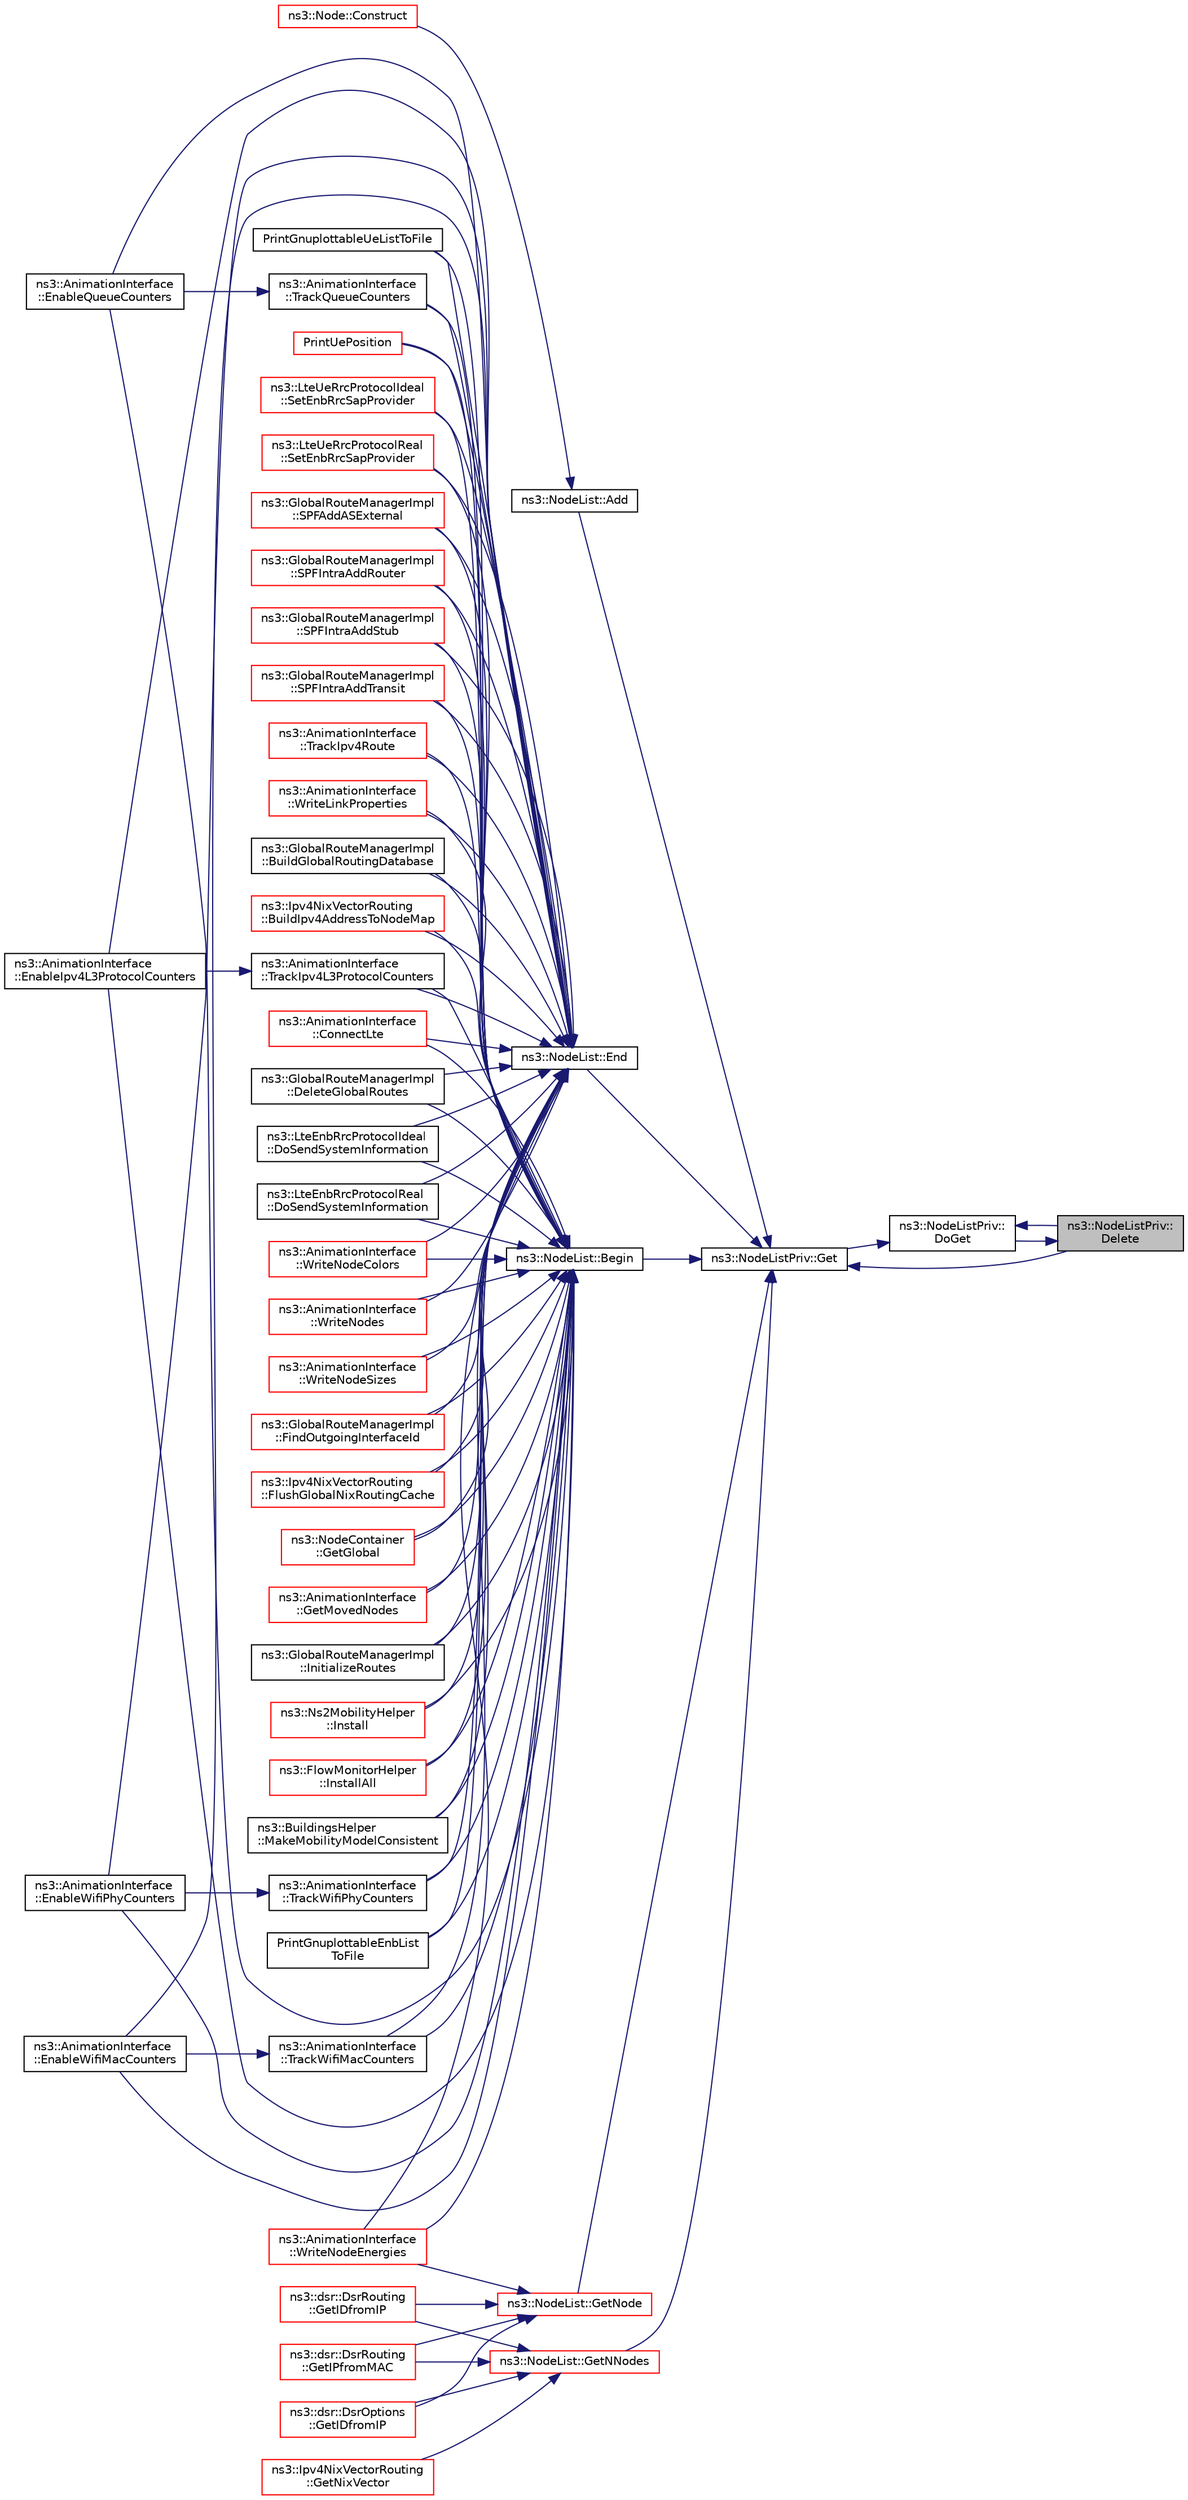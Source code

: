 digraph "ns3::NodeListPriv::Delete"
{
 // LATEX_PDF_SIZE
  edge [fontname="Helvetica",fontsize="10",labelfontname="Helvetica",labelfontsize="10"];
  node [fontname="Helvetica",fontsize="10",shape=record];
  rankdir="RL";
  Node1 [label="ns3::NodeListPriv::\lDelete",height=0.2,width=0.4,color="black", fillcolor="grey75", style="filled", fontcolor="black",tooltip="Delete the nodes list object."];
  Node1 -> Node2 [dir="back",color="midnightblue",fontsize="10",style="solid",fontname="Helvetica"];
  Node2 [label="ns3::NodeListPriv::\lDoGet",height=0.2,width=0.4,color="black", fillcolor="white", style="filled",URL="$classns3_1_1_node_list_priv.html#a6f0222de939567a488905f1c6876c4ca",tooltip="Get the node list object."];
  Node2 -> Node1 [dir="back",color="midnightblue",fontsize="10",style="solid",fontname="Helvetica"];
  Node2 -> Node3 [dir="back",color="midnightblue",fontsize="10",style="solid",fontname="Helvetica"];
  Node3 [label="ns3::NodeListPriv::Get",height=0.2,width=0.4,color="black", fillcolor="white", style="filled",URL="$classns3_1_1_node_list_priv.html#a746ce1482b3c1cf31d5a50cd55cffa92",tooltip="Get the node list object."];
  Node3 -> Node4 [dir="back",color="midnightblue",fontsize="10",style="solid",fontname="Helvetica"];
  Node4 [label="ns3::NodeList::Add",height=0.2,width=0.4,color="black", fillcolor="white", style="filled",URL="$classns3_1_1_node_list.html#a92f9b44065e4f643bf8071a30ccddff6",tooltip=" "];
  Node4 -> Node5 [dir="back",color="midnightblue",fontsize="10",style="solid",fontname="Helvetica"];
  Node5 [label="ns3::Node::Construct",height=0.2,width=0.4,color="red", fillcolor="white", style="filled",URL="$classns3_1_1_node.html#a42d5825649aeb147d7e5e49067b4bcb7",tooltip="Finish node's construction by setting the correct node ID."];
  Node3 -> Node7 [dir="back",color="midnightblue",fontsize="10",style="solid",fontname="Helvetica"];
  Node7 [label="ns3::NodeList::Begin",height=0.2,width=0.4,color="black", fillcolor="white", style="filled",URL="$classns3_1_1_node_list.html#a93d2211831f5cb71d1dbb721e2721d7f",tooltip=" "];
  Node7 -> Node8 [dir="back",color="midnightblue",fontsize="10",style="solid",fontname="Helvetica"];
  Node8 [label="ns3::GlobalRouteManagerImpl\l::BuildGlobalRoutingDatabase",height=0.2,width=0.4,color="black", fillcolor="white", style="filled",URL="$classns3_1_1_global_route_manager_impl.html#a4354ed5c5b4b26f9593991e9254a1370",tooltip="Build the routing database by gathering Link State Advertisements from each node exporting a GlobalRo..."];
  Node7 -> Node9 [dir="back",color="midnightblue",fontsize="10",style="solid",fontname="Helvetica"];
  Node9 [label="ns3::Ipv4NixVectorRouting\l::BuildIpv4AddressToNodeMap",height=0.2,width=0.4,color="red", fillcolor="white", style="filled",URL="$classns3_1_1_ipv4_nix_vector_routing.html#a8cee6133e1bc41267715f27b2d9d2475",tooltip="Build map from IPv4 Address to Node for faster lookup."];
  Node7 -> Node13 [dir="back",color="midnightblue",fontsize="10",style="solid",fontname="Helvetica"];
  Node13 [label="ns3::AnimationInterface\l::ConnectLte",height=0.2,width=0.4,color="red", fillcolor="white", style="filled",URL="$classns3_1_1_animation_interface.html#a921e35bb00b2d0032dde4147bd2a200e",tooltip="Connect LTE function."];
  Node7 -> Node17 [dir="back",color="midnightblue",fontsize="10",style="solid",fontname="Helvetica"];
  Node17 [label="ns3::GlobalRouteManagerImpl\l::DeleteGlobalRoutes",height=0.2,width=0.4,color="black", fillcolor="white", style="filled",URL="$classns3_1_1_global_route_manager_impl.html#a74aa2a4b5dc2015b6424cb307fcc2d1a",tooltip="Delete all static routes on all nodes that have a GlobalRouterInterface."];
  Node7 -> Node18 [dir="back",color="midnightblue",fontsize="10",style="solid",fontname="Helvetica"];
  Node18 [label="ns3::LteEnbRrcProtocolIdeal\l::DoSendSystemInformation",height=0.2,width=0.4,color="black", fillcolor="white", style="filled",URL="$classns3_1_1_lte_enb_rrc_protocol_ideal.html#a46e1c3004f1a8b3df93c838e3974d4ec",tooltip="Send system information function."];
  Node7 -> Node19 [dir="back",color="midnightblue",fontsize="10",style="solid",fontname="Helvetica"];
  Node19 [label="ns3::LteEnbRrcProtocolReal\l::DoSendSystemInformation",height=0.2,width=0.4,color="black", fillcolor="white", style="filled",URL="$classns3_1_1_lte_enb_rrc_protocol_real.html#a8f397a3745a238769b363f680773fc9d",tooltip="Send system information function."];
  Node7 -> Node20 [dir="back",color="midnightblue",fontsize="10",style="solid",fontname="Helvetica"];
  Node20 [label="ns3::AnimationInterface\l::EnableIpv4L3ProtocolCounters",height=0.2,width=0.4,color="black", fillcolor="white", style="filled",URL="$classns3_1_1_animation_interface.html#a4c348971ef3ec69828cf81ecb6dea2c4",tooltip="Enable tracking of Ipv4 L3 Protocol Counters such as Tx, Rx, Drop."];
  Node7 -> Node21 [dir="back",color="midnightblue",fontsize="10",style="solid",fontname="Helvetica"];
  Node21 [label="ns3::AnimationInterface\l::EnableQueueCounters",height=0.2,width=0.4,color="black", fillcolor="white", style="filled",URL="$classns3_1_1_animation_interface.html#ae521d5b7b73a3dbc990d8660a2f978a9",tooltip="Enable tracking of Queue Counters such as Enqueue, Dequeue, Queue Drops."];
  Node7 -> Node22 [dir="back",color="midnightblue",fontsize="10",style="solid",fontname="Helvetica"];
  Node22 [label="ns3::AnimationInterface\l::EnableWifiMacCounters",height=0.2,width=0.4,color="black", fillcolor="white", style="filled",URL="$classns3_1_1_animation_interface.html#aa3c65722df896f7ebd0543bbe8d8be4b",tooltip="Enable tracking of Wifi Mac Counters such as Tx, TxDrop, Rx, RxDrop."];
  Node7 -> Node23 [dir="back",color="midnightblue",fontsize="10",style="solid",fontname="Helvetica"];
  Node23 [label="ns3::AnimationInterface\l::EnableWifiPhyCounters",height=0.2,width=0.4,color="black", fillcolor="white", style="filled",URL="$classns3_1_1_animation_interface.html#a9e0e3d4c754d00f9f2030a35a664ee26",tooltip="Enable tracking of Wifi Phy Counters such as TxDrop, RxDrop."];
  Node7 -> Node24 [dir="back",color="midnightblue",fontsize="10",style="solid",fontname="Helvetica"];
  Node24 [label="ns3::GlobalRouteManagerImpl\l::FindOutgoingInterfaceId",height=0.2,width=0.4,color="red", fillcolor="white", style="filled",URL="$classns3_1_1_global_route_manager_impl.html#a55b3c7bf042d95de52cf56cc6699dc9a",tooltip="Return the interface number corresponding to a given IP address and mask."];
  Node7 -> Node32 [dir="back",color="midnightblue",fontsize="10",style="solid",fontname="Helvetica"];
  Node32 [label="ns3::Ipv4NixVectorRouting\l::FlushGlobalNixRoutingCache",height=0.2,width=0.4,color="red", fillcolor="white", style="filled",URL="$classns3_1_1_ipv4_nix_vector_routing.html#a832edb1dbebc7b9e957e0211884ca1f7",tooltip="Called when run-time link topology change occurs which iterates through the node list and flushes any..."];
  Node7 -> Node38 [dir="back",color="midnightblue",fontsize="10",style="solid",fontname="Helvetica"];
  Node38 [label="ns3::NodeContainer\l::GetGlobal",height=0.2,width=0.4,color="red", fillcolor="white", style="filled",URL="$classns3_1_1_node_container.html#a687e8f9ceb74d0ce3b06591c9f44c9ed",tooltip="Create a NodeContainer that contains a list of all nodes created through NodeContainer::Create() and ..."];
  Node7 -> Node107 [dir="back",color="midnightblue",fontsize="10",style="solid",fontname="Helvetica"];
  Node107 [label="ns3::AnimationInterface\l::GetMovedNodes",height=0.2,width=0.4,color="red", fillcolor="white", style="filled",URL="$classns3_1_1_animation_interface.html#a8300c09c59cb4030840a9b1dc683cdc3",tooltip="Get moved nodes function."];
  Node7 -> Node29 [dir="back",color="midnightblue",fontsize="10",style="solid",fontname="Helvetica"];
  Node29 [label="ns3::GlobalRouteManagerImpl\l::InitializeRoutes",height=0.2,width=0.4,color="black", fillcolor="white", style="filled",URL="$classns3_1_1_global_route_manager_impl.html#a25f57b2c41927c1a3f0bbba596accb6b",tooltip="Compute routes using a Dijkstra SPF computation and populate per-node forwarding tables."];
  Node7 -> Node109 [dir="back",color="midnightblue",fontsize="10",style="solid",fontname="Helvetica"];
  Node109 [label="ns3::Ns2MobilityHelper\l::Install",height=0.2,width=0.4,color="red", fillcolor="white", style="filled",URL="$classns3_1_1_ns2_mobility_helper.html#abc85feeb736f55564fa629fee1e873e5",tooltip="Read the ns2 trace file and configure the movement patterns of all nodes contained in the global ns3:..."];
  Node7 -> Node112 [dir="back",color="midnightblue",fontsize="10",style="solid",fontname="Helvetica"];
  Node112 [label="ns3::FlowMonitorHelper\l::InstallAll",height=0.2,width=0.4,color="red", fillcolor="white", style="filled",URL="$classns3_1_1_flow_monitor_helper.html#a722b383a10c5a959576f3bfee8d4374f",tooltip="Enable flow monitoring on all nodes."];
  Node7 -> Node115 [dir="back",color="midnightblue",fontsize="10",style="solid",fontname="Helvetica"];
  Node115 [label="ns3::BuildingsHelper\l::MakeMobilityModelConsistent",height=0.2,width=0.4,color="black", fillcolor="white", style="filled",URL="$classns3_1_1_buildings_helper.html#a1ba0e6a41145c830b79105bef420b883",tooltip="This method goes through the whole NodeList and, for each node in the list, calls BuildingsHelper::Ma..."];
  Node7 -> Node116 [dir="back",color="midnightblue",fontsize="10",style="solid",fontname="Helvetica"];
  Node116 [label="PrintGnuplottableEnbList\lToFile",height=0.2,width=0.4,color="black", fillcolor="white", style="filled",URL="$lena-distributed-ffr_8cc.html#a7e3aa5272ba032faa7717e0f3ba2f73d",tooltip=" "];
  Node7 -> Node117 [dir="back",color="midnightblue",fontsize="10",style="solid",fontname="Helvetica"];
  Node117 [label="PrintGnuplottableUeListToFile",height=0.2,width=0.4,color="black", fillcolor="white", style="filled",URL="$lena-distributed-ffr_8cc.html#ad818a3dd4c090b8ecaba926e5272c409",tooltip=" "];
  Node7 -> Node118 [dir="back",color="midnightblue",fontsize="10",style="solid",fontname="Helvetica"];
  Node118 [label="PrintUePosition",height=0.2,width=0.4,color="red", fillcolor="white", style="filled",URL="$lena-radio-link-failure_8cc.html#ab10f5bc1655637684b6f563b3b2bb5e9",tooltip=" "];
  Node7 -> Node120 [dir="back",color="midnightblue",fontsize="10",style="solid",fontname="Helvetica"];
  Node120 [label="ns3::LteUeRrcProtocolIdeal\l::SetEnbRrcSapProvider",height=0.2,width=0.4,color="red", fillcolor="white", style="filled",URL="$classns3_1_1_lte_ue_rrc_protocol_ideal.html#a86373f892a016ce3ea48859450e5bdd9",tooltip="Set ENB RRC SAP provider."];
  Node7 -> Node124 [dir="back",color="midnightblue",fontsize="10",style="solid",fontname="Helvetica"];
  Node124 [label="ns3::LteUeRrcProtocolReal\l::SetEnbRrcSapProvider",height=0.2,width=0.4,color="red", fillcolor="white", style="filled",URL="$classns3_1_1_lte_ue_rrc_protocol_real.html#a332253a9f192cd34ed5e8840ce84e474",tooltip="Set ENB RRC SAP provider."];
  Node7 -> Node129 [dir="back",color="midnightblue",fontsize="10",style="solid",fontname="Helvetica"];
  Node129 [label="ns3::GlobalRouteManagerImpl\l::SPFAddASExternal",height=0.2,width=0.4,color="red", fillcolor="white", style="filled",URL="$classns3_1_1_global_route_manager_impl.html#a0ccd93a5b90948571d2b762d4219c65d",tooltip="Add an external route to the routing tables."];
  Node7 -> Node131 [dir="back",color="midnightblue",fontsize="10",style="solid",fontname="Helvetica"];
  Node131 [label="ns3::GlobalRouteManagerImpl\l::SPFIntraAddRouter",height=0.2,width=0.4,color="red", fillcolor="white", style="filled",URL="$classns3_1_1_global_route_manager_impl.html#adc0725b441a01d02bc4db842771a36d5",tooltip="Add a host route to the routing tables."];
  Node7 -> Node132 [dir="back",color="midnightblue",fontsize="10",style="solid",fontname="Helvetica"];
  Node132 [label="ns3::GlobalRouteManagerImpl\l::SPFIntraAddStub",height=0.2,width=0.4,color="red", fillcolor="white", style="filled",URL="$classns3_1_1_global_route_manager_impl.html#ac939f5c304a02470c566b99699db402c",tooltip="Add a stub to the routing tables."];
  Node7 -> Node134 [dir="back",color="midnightblue",fontsize="10",style="solid",fontname="Helvetica"];
  Node134 [label="ns3::GlobalRouteManagerImpl\l::SPFIntraAddTransit",height=0.2,width=0.4,color="red", fillcolor="white", style="filled",URL="$classns3_1_1_global_route_manager_impl.html#aaafd698f94e453e3fe41f08bd62867be",tooltip="Add a transit to the routing tables."];
  Node7 -> Node135 [dir="back",color="midnightblue",fontsize="10",style="solid",fontname="Helvetica"];
  Node135 [label="ns3::AnimationInterface\l::TrackIpv4L3ProtocolCounters",height=0.2,width=0.4,color="black", fillcolor="white", style="filled",URL="$classns3_1_1_animation_interface.html#aec7103d50811eae3919df131fa2afab2",tooltip="Track IPv4 L3 protocol counters function."];
  Node135 -> Node20 [dir="back",color="midnightblue",fontsize="10",style="solid",fontname="Helvetica"];
  Node7 -> Node136 [dir="back",color="midnightblue",fontsize="10",style="solid",fontname="Helvetica"];
  Node136 [label="ns3::AnimationInterface\l::TrackIpv4Route",height=0.2,width=0.4,color="red", fillcolor="white", style="filled",URL="$classns3_1_1_animation_interface.html#a9af10e9e963b8bcd3eae43d63025dac0",tooltip="Track IPv4 router function."];
  Node7 -> Node139 [dir="back",color="midnightblue",fontsize="10",style="solid",fontname="Helvetica"];
  Node139 [label="ns3::AnimationInterface\l::TrackQueueCounters",height=0.2,width=0.4,color="black", fillcolor="white", style="filled",URL="$classns3_1_1_animation_interface.html#a0a01b75b4ad3aa055bf877a4c0cf8262",tooltip="Track queue counters function."];
  Node139 -> Node21 [dir="back",color="midnightblue",fontsize="10",style="solid",fontname="Helvetica"];
  Node7 -> Node140 [dir="back",color="midnightblue",fontsize="10",style="solid",fontname="Helvetica"];
  Node140 [label="ns3::AnimationInterface\l::TrackWifiMacCounters",height=0.2,width=0.4,color="black", fillcolor="white", style="filled",URL="$classns3_1_1_animation_interface.html#ad9f148d5ae0c5e95fdafe3f853f7d585",tooltip="Track wifi MAC counters function."];
  Node140 -> Node22 [dir="back",color="midnightblue",fontsize="10",style="solid",fontname="Helvetica"];
  Node7 -> Node141 [dir="back",color="midnightblue",fontsize="10",style="solid",fontname="Helvetica"];
  Node141 [label="ns3::AnimationInterface\l::TrackWifiPhyCounters",height=0.2,width=0.4,color="black", fillcolor="white", style="filled",URL="$classns3_1_1_animation_interface.html#a5305dd33917a4c394b1c44ab5ae41bc9",tooltip="Track wifi phy counters function."];
  Node141 -> Node23 [dir="back",color="midnightblue",fontsize="10",style="solid",fontname="Helvetica"];
  Node7 -> Node142 [dir="back",color="midnightblue",fontsize="10",style="solid",fontname="Helvetica"];
  Node142 [label="ns3::AnimationInterface\l::WriteLinkProperties",height=0.2,width=0.4,color="red", fillcolor="white", style="filled",URL="$classns3_1_1_animation_interface.html#a458296bfceb6bd8b53b4c9bf38b5fdc7",tooltip="Write link properties function."];
  Node7 -> Node143 [dir="back",color="midnightblue",fontsize="10",style="solid",fontname="Helvetica"];
  Node143 [label="ns3::AnimationInterface\l::WriteNodeColors",height=0.2,width=0.4,color="red", fillcolor="white", style="filled",URL="$classns3_1_1_animation_interface.html#ac5c5f326ca346e340a0a3e9ec50d94ee",tooltip="Write node colors function."];
  Node7 -> Node144 [dir="back",color="midnightblue",fontsize="10",style="solid",fontname="Helvetica"];
  Node144 [label="ns3::AnimationInterface\l::WriteNodeEnergies",height=0.2,width=0.4,color="red", fillcolor="white", style="filled",URL="$classns3_1_1_animation_interface.html#a8a7475d05d49943291911223cc4d4276",tooltip="Write node energies function."];
  Node7 -> Node145 [dir="back",color="midnightblue",fontsize="10",style="solid",fontname="Helvetica"];
  Node145 [label="ns3::AnimationInterface\l::WriteNodes",height=0.2,width=0.4,color="red", fillcolor="white", style="filled",URL="$classns3_1_1_animation_interface.html#abf98081f1a5ff14401187b5e135aa6a9",tooltip="Write nodes function."];
  Node7 -> Node146 [dir="back",color="midnightblue",fontsize="10",style="solid",fontname="Helvetica"];
  Node146 [label="ns3::AnimationInterface\l::WriteNodeSizes",height=0.2,width=0.4,color="red", fillcolor="white", style="filled",URL="$classns3_1_1_animation_interface.html#a085198bcb57441ab8d46790e5dccf2e3",tooltip="Write node sizes function."];
  Node3 -> Node1 [dir="back",color="midnightblue",fontsize="10",style="solid",fontname="Helvetica"];
  Node3 -> Node147 [dir="back",color="midnightblue",fontsize="10",style="solid",fontname="Helvetica"];
  Node147 [label="ns3::NodeList::End",height=0.2,width=0.4,color="black", fillcolor="white", style="filled",URL="$classns3_1_1_node_list.html#a027a558c16e6078e25c7ffc67becb559",tooltip=" "];
  Node147 -> Node8 [dir="back",color="midnightblue",fontsize="10",style="solid",fontname="Helvetica"];
  Node147 -> Node9 [dir="back",color="midnightblue",fontsize="10",style="solid",fontname="Helvetica"];
  Node147 -> Node13 [dir="back",color="midnightblue",fontsize="10",style="solid",fontname="Helvetica"];
  Node147 -> Node17 [dir="back",color="midnightblue",fontsize="10",style="solid",fontname="Helvetica"];
  Node147 -> Node18 [dir="back",color="midnightblue",fontsize="10",style="solid",fontname="Helvetica"];
  Node147 -> Node19 [dir="back",color="midnightblue",fontsize="10",style="solid",fontname="Helvetica"];
  Node147 -> Node20 [dir="back",color="midnightblue",fontsize="10",style="solid",fontname="Helvetica"];
  Node147 -> Node21 [dir="back",color="midnightblue",fontsize="10",style="solid",fontname="Helvetica"];
  Node147 -> Node22 [dir="back",color="midnightblue",fontsize="10",style="solid",fontname="Helvetica"];
  Node147 -> Node23 [dir="back",color="midnightblue",fontsize="10",style="solid",fontname="Helvetica"];
  Node147 -> Node24 [dir="back",color="midnightblue",fontsize="10",style="solid",fontname="Helvetica"];
  Node147 -> Node32 [dir="back",color="midnightblue",fontsize="10",style="solid",fontname="Helvetica"];
  Node147 -> Node38 [dir="back",color="midnightblue",fontsize="10",style="solid",fontname="Helvetica"];
  Node147 -> Node107 [dir="back",color="midnightblue",fontsize="10",style="solid",fontname="Helvetica"];
  Node147 -> Node29 [dir="back",color="midnightblue",fontsize="10",style="solid",fontname="Helvetica"];
  Node147 -> Node109 [dir="back",color="midnightblue",fontsize="10",style="solid",fontname="Helvetica"];
  Node147 -> Node112 [dir="back",color="midnightblue",fontsize="10",style="solid",fontname="Helvetica"];
  Node147 -> Node115 [dir="back",color="midnightblue",fontsize="10",style="solid",fontname="Helvetica"];
  Node147 -> Node116 [dir="back",color="midnightblue",fontsize="10",style="solid",fontname="Helvetica"];
  Node147 -> Node117 [dir="back",color="midnightblue",fontsize="10",style="solid",fontname="Helvetica"];
  Node147 -> Node118 [dir="back",color="midnightblue",fontsize="10",style="solid",fontname="Helvetica"];
  Node147 -> Node120 [dir="back",color="midnightblue",fontsize="10",style="solid",fontname="Helvetica"];
  Node147 -> Node124 [dir="back",color="midnightblue",fontsize="10",style="solid",fontname="Helvetica"];
  Node147 -> Node129 [dir="back",color="midnightblue",fontsize="10",style="solid",fontname="Helvetica"];
  Node147 -> Node131 [dir="back",color="midnightblue",fontsize="10",style="solid",fontname="Helvetica"];
  Node147 -> Node132 [dir="back",color="midnightblue",fontsize="10",style="solid",fontname="Helvetica"];
  Node147 -> Node134 [dir="back",color="midnightblue",fontsize="10",style="solid",fontname="Helvetica"];
  Node147 -> Node135 [dir="back",color="midnightblue",fontsize="10",style="solid",fontname="Helvetica"];
  Node147 -> Node136 [dir="back",color="midnightblue",fontsize="10",style="solid",fontname="Helvetica"];
  Node147 -> Node139 [dir="back",color="midnightblue",fontsize="10",style="solid",fontname="Helvetica"];
  Node147 -> Node140 [dir="back",color="midnightblue",fontsize="10",style="solid",fontname="Helvetica"];
  Node147 -> Node141 [dir="back",color="midnightblue",fontsize="10",style="solid",fontname="Helvetica"];
  Node147 -> Node142 [dir="back",color="midnightblue",fontsize="10",style="solid",fontname="Helvetica"];
  Node147 -> Node143 [dir="back",color="midnightblue",fontsize="10",style="solid",fontname="Helvetica"];
  Node147 -> Node144 [dir="back",color="midnightblue",fontsize="10",style="solid",fontname="Helvetica"];
  Node147 -> Node145 [dir="back",color="midnightblue",fontsize="10",style="solid",fontname="Helvetica"];
  Node147 -> Node146 [dir="back",color="midnightblue",fontsize="10",style="solid",fontname="Helvetica"];
  Node3 -> Node148 [dir="back",color="midnightblue",fontsize="10",style="solid",fontname="Helvetica"];
  Node148 [label="ns3::NodeList::GetNNodes",height=0.2,width=0.4,color="red", fillcolor="white", style="filled",URL="$classns3_1_1_node_list.html#a1d110b1670005895dd5812baab13682a",tooltip=" "];
  Node148 -> Node149 [dir="back",color="midnightblue",fontsize="10",style="solid",fontname="Helvetica"];
  Node149 [label="ns3::dsr::DsrOptions\l::GetIDfromIP",height=0.2,width=0.4,color="red", fillcolor="white", style="filled",URL="$classns3_1_1dsr_1_1_dsr_options.html#a7e53a9a0421c607e17866e7dd0dd5440",tooltip="Get the node id with Ipv4Address."];
  Node148 -> Node152 [dir="back",color="midnightblue",fontsize="10",style="solid",fontname="Helvetica"];
  Node152 [label="ns3::dsr::DsrRouting\l::GetIDfromIP",height=0.2,width=0.4,color="red", fillcolor="white", style="filled",URL="$classns3_1_1dsr_1_1_dsr_routing.html#a4593e50d5f36e9b9b013fe0422067c44",tooltip="Get the node id from ip address."];
  Node148 -> Node178 [dir="back",color="midnightblue",fontsize="10",style="solid",fontname="Helvetica"];
  Node178 [label="ns3::dsr::DsrRouting\l::GetIPfromMAC",height=0.2,width=0.4,color="red", fillcolor="white", style="filled",URL="$classns3_1_1dsr_1_1_dsr_routing.html#a5914e79eec0e5e33be08f55321e8aaea",tooltip="Get the Ip address from mac address."];
  Node148 -> Node11 [dir="back",color="midnightblue",fontsize="10",style="solid",fontname="Helvetica"];
  Node11 [label="ns3::Ipv4NixVectorRouting\l::GetNixVector",height=0.2,width=0.4,color="red", fillcolor="white", style="filled",URL="$classns3_1_1_ipv4_nix_vector_routing.html#aed0271392a3dcd6cff25edb9b5cdf1cb",tooltip="Takes in the source node and dest IP and calls GetNodeByIp, BFS, accounting for any output interface ..."];
  Node3 -> Node204 [dir="back",color="midnightblue",fontsize="10",style="solid",fontname="Helvetica"];
  Node204 [label="ns3::NodeList::GetNode",height=0.2,width=0.4,color="red", fillcolor="white", style="filled",URL="$classns3_1_1_node_list.html#a80ac09977d48d29db5c704ac8483cf6c",tooltip=" "];
  Node204 -> Node149 [dir="back",color="midnightblue",fontsize="10",style="solid",fontname="Helvetica"];
  Node204 -> Node152 [dir="back",color="midnightblue",fontsize="10",style="solid",fontname="Helvetica"];
  Node204 -> Node178 [dir="back",color="midnightblue",fontsize="10",style="solid",fontname="Helvetica"];
  Node204 -> Node144 [dir="back",color="midnightblue",fontsize="10",style="solid",fontname="Helvetica"];
}

